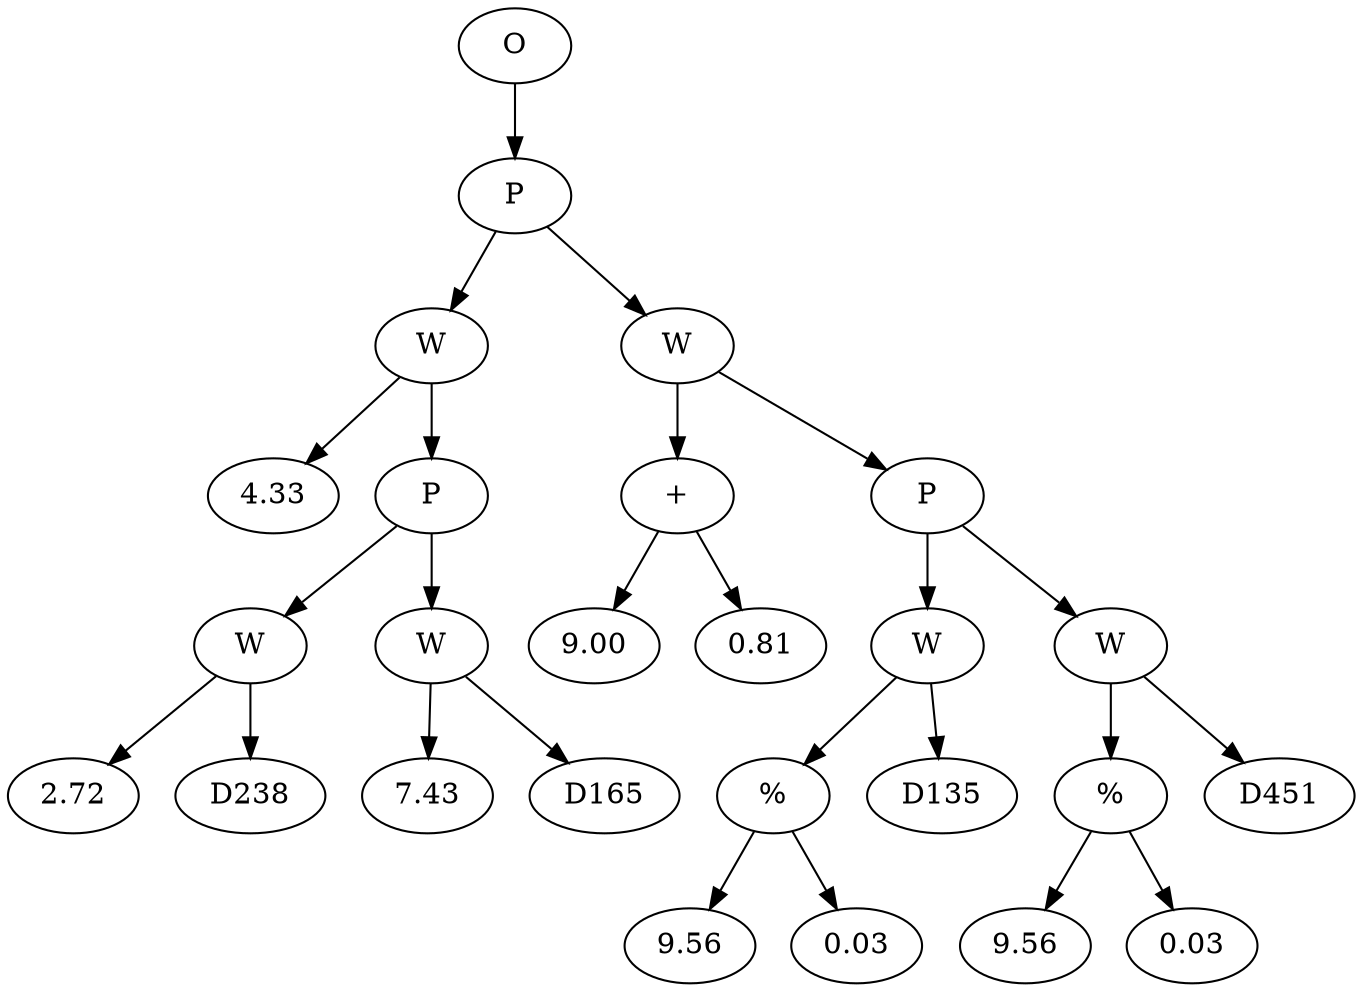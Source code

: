 // Tree
digraph {
	3103146 [label=O]
	3103147 [label=P]
	3103146 -> 3103147
	3103148 [label=W]
	3103147 -> 3103148
	3103149 [label=4.33]
	3103148 -> 3103149
	3103150 [label=P]
	3103148 -> 3103150
	3103151 [label=W]
	3103150 -> 3103151
	3103152 [label=2.72]
	3103151 -> 3103152
	3103153 [label=D238]
	3103151 -> 3103153
	3103154 [label=W]
	3103150 -> 3103154
	3103155 [label=7.43]
	3103154 -> 3103155
	3103156 [label=D165]
	3103154 -> 3103156
	3103157 [label=W]
	3103147 -> 3103157
	3103158 [label="+"]
	3103157 -> 3103158
	3103159 [label=9.00]
	3103158 -> 3103159
	3103160 [label=0.81]
	3103158 -> 3103160
	3103161 [label=P]
	3103157 -> 3103161
	3103162 [label=W]
	3103161 -> 3103162
	3103163 [label="%"]
	3103162 -> 3103163
	3103164 [label=9.56]
	3103163 -> 3103164
	3103165 [label=0.03]
	3103163 -> 3103165
	3103166 [label=D135]
	3103162 -> 3103166
	3103167 [label=W]
	3103161 -> 3103167
	3103168 [label="%"]
	3103167 -> 3103168
	3103169 [label=9.56]
	3103168 -> 3103169
	3103170 [label=0.03]
	3103168 -> 3103170
	3103171 [label=D451]
	3103167 -> 3103171
}
